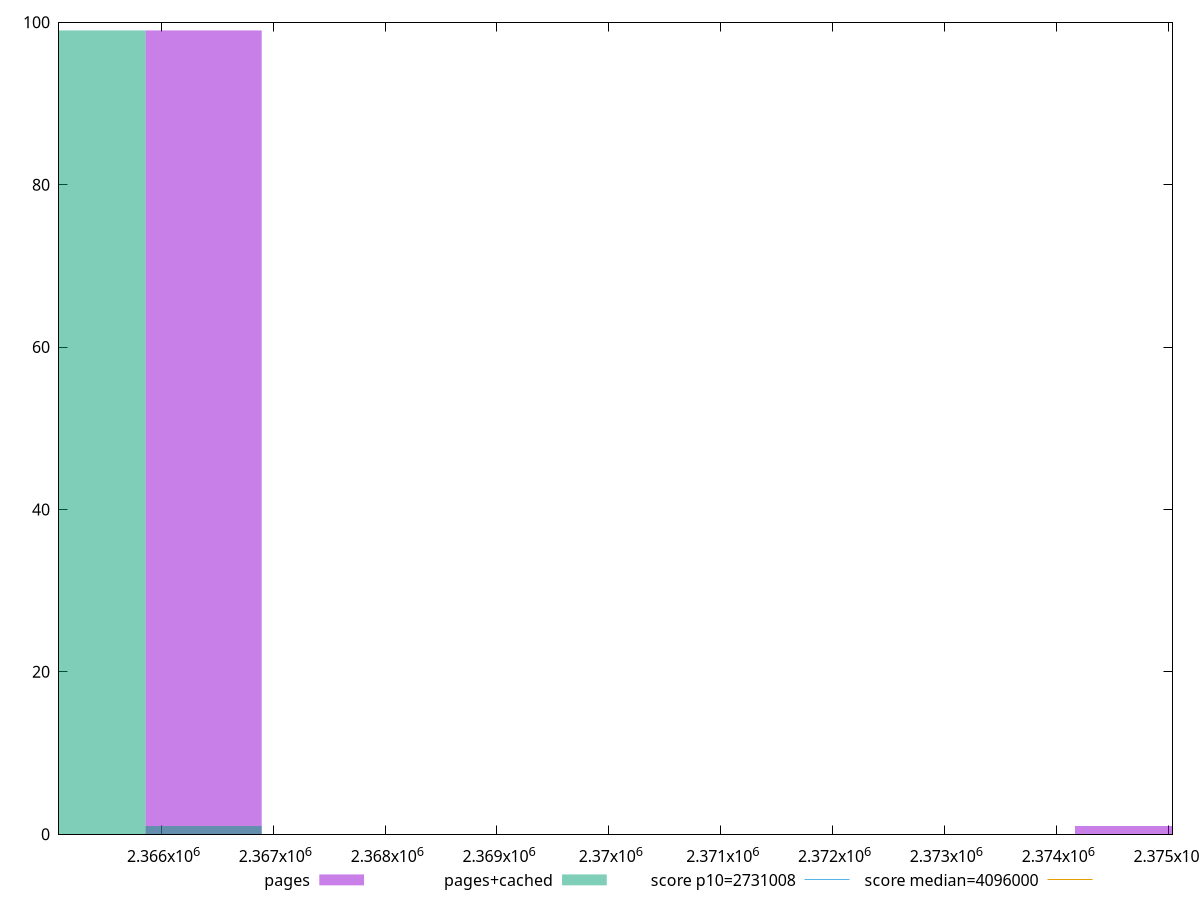 reset

$pages <<EOF
2374687.3171630786 1
2366376.9503488597 99
EOF

$pagesCached <<EOF
2366376.9503488597 1
2365338.1544970823 99
EOF

set key outside below
set boxwidth 1038.7958517773748
set xrange [2365084:2375040]
set yrange [0:100]
set trange [0:100]
set style fill transparent solid 0.5 noborder

set parametric
set terminal svg size 640, 500 enhanced background rgb 'white'
set output "report_00011_2021-02-09T10:53:21.242Z/total-byte-weight/comparison/histogram/0_vs_1.svg"

plot $pages title "pages" with boxes, \
     $pagesCached title "pages+cached" with boxes, \
     2731008,t title "score p10=2731008", \
     4096000,t title "score median=4096000"

reset
